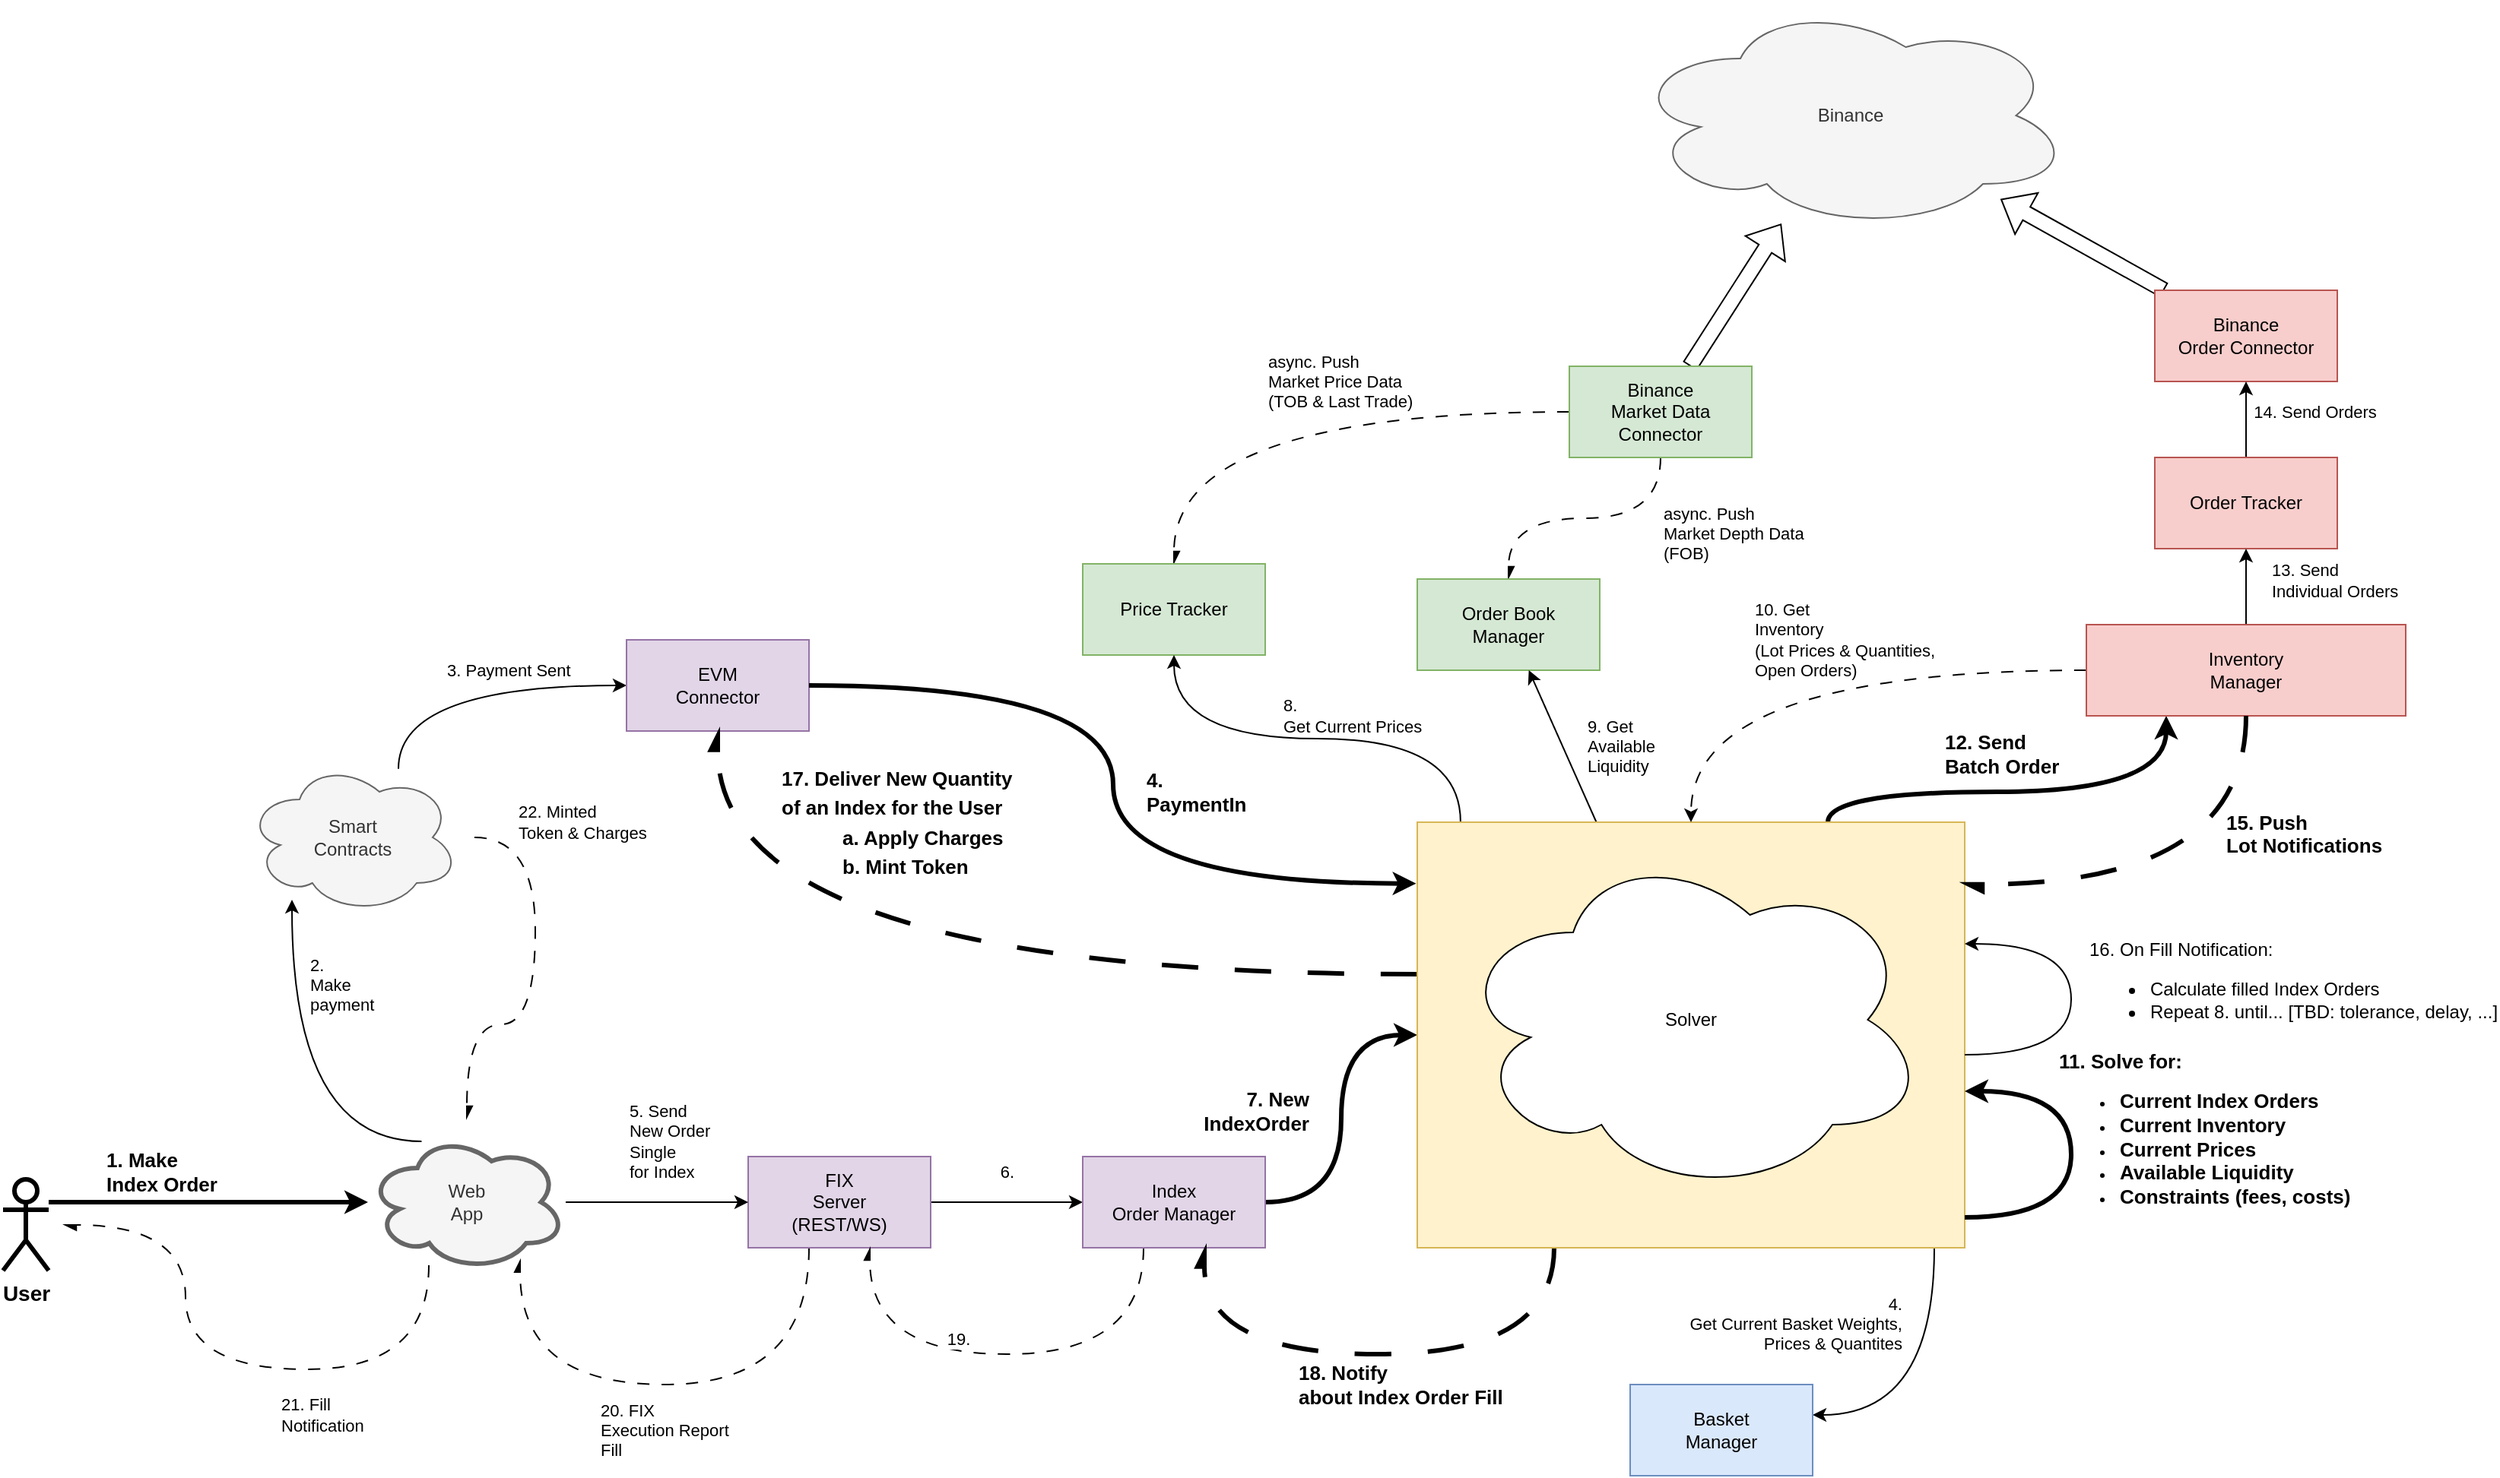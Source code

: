 <mxfile version="26.2.2">
  <diagram name="Page-1" id="jLtPJ1LHg6DGONc26ywa">
    <mxGraphModel dx="3775" dy="2370" grid="1" gridSize="10" guides="1" tooltips="1" connect="1" arrows="1" fold="1" page="1" pageScale="1" pageWidth="827" pageHeight="1169" math="0" shadow="0">
      <root>
        <mxCell id="0" />
        <mxCell id="1" parent="0" />
        <mxCell id="gHiqJzR3jGxB0aYysNz6-19" value="&lt;font style=&quot;color: rgb(0, 0, 0);&quot;&gt;20. FIX&lt;/font&gt;&lt;div style=&quot;&quot;&gt;&lt;font style=&quot;color: rgb(0, 0, 0);&quot;&gt;Execution Report&lt;/font&gt;&lt;/div&gt;&lt;div style=&quot;&quot;&gt;&lt;font style=&quot;color: rgb(0, 0, 0);&quot;&gt;Fill&lt;/font&gt;&lt;/div&gt;" style="rounded=0;orthogonalLoop=1;jettySize=auto;html=1;align=left;labelBackgroundColor=none;edgeStyle=orthogonalEdgeStyle;curved=1;dashed=1;dashPattern=8 8;endArrow=async;endFill=1;" parent="1" source="7HpykqLFBmdJ59aaJS6n-3" target="7HpykqLFBmdJ59aaJS6n-8" edge="1">
          <mxGeometry x="0.268" y="30" relative="1" as="geometry">
            <mxPoint as="offset" />
            <Array as="points">
              <mxPoint x="80" y="610" />
              <mxPoint x="-110" y="610" />
            </Array>
          </mxGeometry>
        </mxCell>
        <mxCell id="jEgSkUtQaRYWTUGTxWvG-4" value="6." style="edgeStyle=orthogonalEdgeStyle;rounded=0;orthogonalLoop=1;jettySize=auto;html=1;" edge="1" parent="1" source="7HpykqLFBmdJ59aaJS6n-3" target="7HpykqLFBmdJ59aaJS6n-24">
          <mxGeometry y="20" relative="1" as="geometry">
            <mxPoint as="offset" />
          </mxGeometry>
        </mxCell>
        <mxCell id="7HpykqLFBmdJ59aaJS6n-3" value="FIX&lt;div&gt;&lt;span style=&quot;&quot;&gt;Server&lt;/span&gt;&lt;/div&gt;&lt;div&gt;&lt;span style=&quot;&quot;&gt;(REST/WS)&lt;/span&gt;&lt;/div&gt;" style="rounded=0;whiteSpace=wrap;html=1;fillColor=#e1d5e7;strokeColor=#9673a6;labelBackgroundColor=none;" parent="1" vertex="1">
          <mxGeometry x="40" y="460" width="120" height="60" as="geometry" />
        </mxCell>
        <mxCell id="7HpykqLFBmdJ59aaJS6n-4" style="rounded=0;orthogonalLoop=1;jettySize=auto;html=1;shape=flexArrow;labelBackgroundColor=none;" parent="1" source="7HpykqLFBmdJ59aaJS6n-5" target="7HpykqLFBmdJ59aaJS6n-6" edge="1">
          <mxGeometry relative="1" as="geometry" />
        </mxCell>
        <mxCell id="gHiqJzR3jGxB0aYysNz6-6" value="async. Push&lt;div&gt;Market Price Data&lt;/div&gt;&lt;div&gt;(TOB &amp;amp; Last Trade)&lt;/div&gt;" style="edgeStyle=orthogonalEdgeStyle;rounded=0;orthogonalLoop=1;jettySize=auto;html=1;endArrow=async;endFill=1;curved=1;align=left;dashed=1;dashPattern=8 8;labelBackgroundColor=none;" parent="1" source="7HpykqLFBmdJ59aaJS6n-5" target="7HpykqLFBmdJ59aaJS6n-18" edge="1">
          <mxGeometry x="0.111" y="-20" relative="1" as="geometry">
            <mxPoint as="offset" />
          </mxGeometry>
        </mxCell>
        <mxCell id="gHiqJzR3jGxB0aYysNz6-7" value="async. Push&lt;div&gt;Market Depth Data&lt;/div&gt;&lt;div&gt;(FOB)&lt;/div&gt;" style="edgeStyle=orthogonalEdgeStyle;rounded=0;orthogonalLoop=1;jettySize=auto;html=1;endArrow=async;endFill=1;curved=1;align=left;dashed=1;dashPattern=8 8;labelBackgroundColor=none;" parent="1" source="7HpykqLFBmdJ59aaJS6n-5" target="7HpykqLFBmdJ59aaJS6n-21" edge="1">
          <mxGeometry x="-0.555" y="10" relative="1" as="geometry">
            <mxPoint as="offset" />
          </mxGeometry>
        </mxCell>
        <mxCell id="7HpykqLFBmdJ59aaJS6n-5" value="Binance&lt;div&gt;Market Data&lt;/div&gt;&lt;div&gt;Connector&lt;/div&gt;" style="rounded=0;whiteSpace=wrap;html=1;fillColor=#d5e8d4;strokeColor=#82b366;labelBackgroundColor=none;" parent="1" vertex="1">
          <mxGeometry x="580" y="-60" width="120" height="60" as="geometry" />
        </mxCell>
        <mxCell id="7HpykqLFBmdJ59aaJS6n-6" value="Binance" style="ellipse;shape=cloud;whiteSpace=wrap;html=1;fillColor=#f5f5f5;fontColor=#333333;strokeColor=#666666;labelBackgroundColor=none;" parent="1" vertex="1">
          <mxGeometry x="620" y="-300" width="290" height="150" as="geometry" />
        </mxCell>
        <mxCell id="gHiqJzR3jGxB0aYysNz6-23" value="21. Fill&lt;div&gt;Notification&lt;/div&gt;" style="edgeStyle=orthogonalEdgeStyle;rounded=0;orthogonalLoop=1;jettySize=auto;html=1;curved=1;targetPerimeterSpacing=10;align=left;dashed=1;dashPattern=8 8;endArrow=async;endFill=1;" parent="1" source="7HpykqLFBmdJ59aaJS6n-8" target="gHiqJzR3jGxB0aYysNz6-20" edge="1">
          <mxGeometry x="-0.171" y="30" relative="1" as="geometry">
            <mxPoint as="offset" />
            <Array as="points">
              <mxPoint x="-170" y="600" />
              <mxPoint x="-330" y="600" />
              <mxPoint x="-330" y="505" />
            </Array>
          </mxGeometry>
        </mxCell>
        <mxCell id="jEgSkUtQaRYWTUGTxWvG-3" value="&lt;font&gt;5. Send&lt;/font&gt;&lt;div&gt;&lt;font&gt;New Order&lt;/font&gt;&lt;/div&gt;&lt;div&gt;&lt;font&gt;Single&lt;/font&gt;&lt;/div&gt;&lt;div&gt;&lt;font&gt;for Index&lt;/font&gt;&lt;/div&gt;" style="edgeStyle=orthogonalEdgeStyle;rounded=0;orthogonalLoop=1;jettySize=auto;html=1;align=left;" edge="1" parent="1" source="7HpykqLFBmdJ59aaJS6n-8" target="7HpykqLFBmdJ59aaJS6n-3">
          <mxGeometry x="-0.333" y="40" relative="1" as="geometry">
            <mxPoint as="offset" />
          </mxGeometry>
        </mxCell>
        <mxCell id="7HpykqLFBmdJ59aaJS6n-8" value="Web&lt;div&gt;App&lt;/div&gt;" style="ellipse;shape=cloud;whiteSpace=wrap;html=1;fillColor=#f5f5f5;fontColor=#333333;strokeColor=#666666;labelBackgroundColor=none;strokeWidth=3;" parent="1" vertex="1">
          <mxGeometry x="-210" y="445" width="130" height="90" as="geometry" />
        </mxCell>
        <mxCell id="gHiqJzR3jGxB0aYysNz6-3" value="3. Payment Sent" style="rounded=0;orthogonalLoop=1;jettySize=auto;html=1;align=left;labelBackgroundColor=none;edgeStyle=orthogonalEdgeStyle;curved=1;" parent="1" source="7HpykqLFBmdJ59aaJS6n-9" target="7HpykqLFBmdJ59aaJS6n-12" edge="1">
          <mxGeometry x="-0.172" y="10" relative="1" as="geometry">
            <Array as="points">
              <mxPoint x="-190" y="150" />
            </Array>
            <mxPoint as="offset" />
          </mxGeometry>
        </mxCell>
        <mxCell id="gHiqJzR3jGxB0aYysNz6-24" value="22. Minted&lt;div&gt;Token &amp;amp; Charges&lt;/div&gt;" style="edgeStyle=orthogonalEdgeStyle;rounded=0;orthogonalLoop=1;jettySize=auto;html=1;targetPerimeterSpacing=10;sourcePerimeterSpacing=10;curved=1;align=left;dashed=1;dashPattern=8 8;endArrow=async;endFill=1;" parent="1" source="7HpykqLFBmdJ59aaJS6n-9" target="7HpykqLFBmdJ59aaJS6n-8" edge="1">
          <mxGeometry x="-0.8" y="10" relative="1" as="geometry">
            <mxPoint as="offset" />
            <Array as="points">
              <mxPoint x="-100" y="250" />
              <mxPoint x="-100" y="373" />
              <mxPoint x="-145" y="373" />
            </Array>
          </mxGeometry>
        </mxCell>
        <mxCell id="7HpykqLFBmdJ59aaJS6n-9" value="&lt;div&gt;Smart&lt;/div&gt;&lt;div&gt;Contracts&lt;/div&gt;" style="ellipse;shape=cloud;whiteSpace=wrap;html=1;fillColor=#f5f5f5;fontColor=#333333;strokeColor=#666666;labelBackgroundColor=none;" parent="1" vertex="1">
          <mxGeometry x="-290" y="200" width="140" height="100" as="geometry" />
        </mxCell>
        <mxCell id="7HpykqLFBmdJ59aaJS6n-12" value="EVM&lt;div&gt;Connector&lt;/div&gt;" style="rounded=0;whiteSpace=wrap;html=1;fillColor=#e1d5e7;strokeColor=#9673a6;labelBackgroundColor=none;" parent="1" vertex="1">
          <mxGeometry x="-40" y="120" width="120" height="60" as="geometry" />
        </mxCell>
        <mxCell id="7HpykqLFBmdJ59aaJS6n-13" style="rounded=0;orthogonalLoop=1;jettySize=auto;html=1;shape=flexArrow;labelBackgroundColor=none;" parent="1" source="7HpykqLFBmdJ59aaJS6n-14" target="7HpykqLFBmdJ59aaJS6n-6" edge="1">
          <mxGeometry relative="1" as="geometry" />
        </mxCell>
        <mxCell id="7HpykqLFBmdJ59aaJS6n-14" value="Binance&lt;div&gt;&lt;span style=&quot;&quot;&gt;Order Connector&lt;/span&gt;&lt;br&gt;&lt;/div&gt;" style="rounded=0;whiteSpace=wrap;html=1;fillColor=#f8cecc;strokeColor=#b85450;labelBackgroundColor=none;" parent="1" vertex="1">
          <mxGeometry x="965" y="-110" width="120" height="60" as="geometry" />
        </mxCell>
        <mxCell id="7HpykqLFBmdJ59aaJS6n-15" value="14. Send Orders" style="edgeStyle=orthogonalEdgeStyle;rounded=0;orthogonalLoop=1;jettySize=auto;html=1;endArrow=classic;endFill=1;labelBackgroundColor=none;curved=1;" parent="1" source="7HpykqLFBmdJ59aaJS6n-16" target="7HpykqLFBmdJ59aaJS6n-14" edge="1">
          <mxGeometry x="0.2" y="-45" relative="1" as="geometry">
            <mxPoint as="offset" />
          </mxGeometry>
        </mxCell>
        <mxCell id="7HpykqLFBmdJ59aaJS6n-16" value="&lt;div&gt;&lt;span style=&quot;&quot;&gt;Order Tracker&lt;/span&gt;&lt;br&gt;&lt;/div&gt;" style="rounded=0;whiteSpace=wrap;html=1;fillColor=#f8cecc;strokeColor=#b85450;labelBackgroundColor=none;" parent="1" vertex="1">
          <mxGeometry x="965" width="120" height="60" as="geometry" />
        </mxCell>
        <mxCell id="7HpykqLFBmdJ59aaJS6n-18" value="&lt;div&gt;&lt;span style=&quot;&quot;&gt;Price Tracker&lt;/span&gt;&lt;br&gt;&lt;/div&gt;" style="rounded=0;whiteSpace=wrap;html=1;fillColor=#d5e8d4;strokeColor=#82b366;labelBackgroundColor=none;" parent="1" vertex="1">
          <mxGeometry x="260" y="70" width="120" height="60" as="geometry" />
        </mxCell>
        <mxCell id="7HpykqLFBmdJ59aaJS6n-21" value="&lt;div&gt;Order Book&lt;/div&gt;&lt;div&gt;Manager&lt;/div&gt;" style="rounded=0;whiteSpace=wrap;html=1;fillColor=#d5e8d4;strokeColor=#82b366;labelBackgroundColor=none;" parent="1" vertex="1">
          <mxGeometry x="480" y="80" width="120" height="60" as="geometry" />
        </mxCell>
        <mxCell id="gHiqJzR3jGxB0aYysNz6-18" value="19." style="rounded=0;orthogonalLoop=1;jettySize=auto;html=1;edgeStyle=orthogonalEdgeStyle;curved=1;dashed=1;dashPattern=8 8;endArrow=async;endFill=1;" parent="1" source="7HpykqLFBmdJ59aaJS6n-24" target="7HpykqLFBmdJ59aaJS6n-3" edge="1">
          <mxGeometry x="0.2" y="-10" relative="1" as="geometry">
            <mxPoint as="offset" />
            <Array as="points">
              <mxPoint x="300" y="590" />
              <mxPoint x="120" y="590" />
            </Array>
          </mxGeometry>
        </mxCell>
        <mxCell id="jEgSkUtQaRYWTUGTxWvG-5" value="&lt;font style=&quot;font-size: 13px;&quot;&gt;&lt;b style=&quot;&quot;&gt;7.&amp;nbsp;&lt;span style=&quot;background-color: light-dark(#ffffff, var(--ge-dark-color, #121212)); color: light-dark(rgb(0, 0, 0), rgb(255, 255, 255));&quot;&gt;New&lt;/span&gt;&lt;/b&gt;&lt;/font&gt;&lt;div&gt;&lt;font style=&quot;font-size: 13px;&quot;&gt;&lt;b style=&quot;&quot;&gt;IndexOrder&lt;/b&gt;&lt;/font&gt;&lt;/div&gt;" style="edgeStyle=orthogonalEdgeStyle;rounded=0;orthogonalLoop=1;jettySize=auto;html=1;curved=1;align=right;strokeWidth=3;" edge="1" parent="1" source="7HpykqLFBmdJ59aaJS6n-24" target="7HpykqLFBmdJ59aaJS6n-34">
          <mxGeometry x="0.048" y="20" relative="1" as="geometry">
            <mxPoint as="offset" />
          </mxGeometry>
        </mxCell>
        <mxCell id="7HpykqLFBmdJ59aaJS6n-24" value="&lt;div&gt;Index&lt;/div&gt;&lt;div&gt;Order Manager&lt;/div&gt;" style="rounded=0;whiteSpace=wrap;html=1;fillColor=#e1d5e7;strokeColor=#9673a6;labelBackgroundColor=none;" parent="1" vertex="1">
          <mxGeometry x="260" y="460" width="120" height="60" as="geometry" />
        </mxCell>
        <mxCell id="7HpykqLFBmdJ59aaJS6n-31" value="9. Get&lt;div&gt;Available&lt;/div&gt;&lt;div&gt;Liquidity&lt;/div&gt;" style="rounded=0;orthogonalLoop=1;jettySize=auto;html=1;endArrow=classic;endFill=1;align=left;labelBackgroundColor=none;" parent="1" source="7HpykqLFBmdJ59aaJS6n-34" target="7HpykqLFBmdJ59aaJS6n-21" edge="1">
          <mxGeometry x="-0.107" y="-13" relative="1" as="geometry">
            <mxPoint as="offset" />
          </mxGeometry>
        </mxCell>
        <mxCell id="7HpykqLFBmdJ59aaJS6n-32" value="8.&lt;div&gt;Get Current Prices&lt;/div&gt;" style="rounded=0;orthogonalLoop=1;jettySize=auto;html=1;endArrow=classic;endFill=1;align=left;edgeStyle=orthogonalEdgeStyle;curved=1;exitX=0.079;exitY=-0.001;exitDx=0;exitDy=0;exitPerimeter=0;labelBackgroundColor=none;" parent="1" source="7HpykqLFBmdJ59aaJS6n-34" target="7HpykqLFBmdJ59aaJS6n-18" edge="1">
          <mxGeometry x="0.162" y="-15" relative="1" as="geometry">
            <mxPoint as="offset" />
          </mxGeometry>
        </mxCell>
        <mxCell id="gHiqJzR3jGxB0aYysNz6-4" value="4.&lt;div&gt;Get Current Basket Weights,&lt;/div&gt;&lt;div&gt;Prices &amp;amp; Quantites&lt;/div&gt;" style="edgeStyle=orthogonalEdgeStyle;rounded=0;orthogonalLoop=1;jettySize=auto;html=1;align=right;labelBackgroundColor=none;curved=1;" parent="1" source="7HpykqLFBmdJ59aaJS6n-34" target="7HpykqLFBmdJ59aaJS6n-44" edge="1">
          <mxGeometry x="-0.474" y="-20" relative="1" as="geometry">
            <Array as="points">
              <mxPoint x="820" y="630" />
            </Array>
            <mxPoint as="offset" />
          </mxGeometry>
        </mxCell>
        <mxCell id="gHiqJzR3jGxB0aYysNz6-10" value="&lt;b&gt;&lt;font style=&quot;font-size: 13px;&quot;&gt;12. Send&lt;/font&gt;&lt;/b&gt;&lt;div&gt;&lt;b&gt;&lt;font style=&quot;font-size: 13px;&quot;&gt;Batch Order&lt;/font&gt;&lt;/b&gt;&lt;/div&gt;" style="edgeStyle=orthogonalEdgeStyle;rounded=0;orthogonalLoop=1;jettySize=auto;html=1;exitX=0.75;exitY=0;exitDx=0;exitDy=0;curved=1;entryX=0.25;entryY=1;entryDx=0;entryDy=0;align=left;labelBackgroundColor=none;strokeWidth=3;" parent="1" source="7HpykqLFBmdJ59aaJS6n-34" target="7HpykqLFBmdJ59aaJS6n-48" edge="1">
          <mxGeometry x="-0.35" y="25" relative="1" as="geometry">
            <Array as="points">
              <mxPoint x="750" y="220" />
              <mxPoint x="972" y="220" />
            </Array>
            <mxPoint as="offset" />
          </mxGeometry>
        </mxCell>
        <mxCell id="gHiqJzR3jGxB0aYysNz6-15" value="&lt;div style=&quot;line-height: 150%;&quot;&gt;&lt;font style=&quot;color: rgb(0, 0, 0); font-size: 13px; line-height: 150%;&quot;&gt;&lt;b&gt;17. Deliver&amp;nbsp;&lt;/b&gt;&lt;/font&gt;&lt;b style=&quot;font-size: 13px; background-color: transparent; line-height: 150%;&quot;&gt;New Quantity&lt;/b&gt;&lt;div&gt;&lt;font style=&quot;color: rgb(0, 0, 0); font-size: 13px; line-height: 150%;&quot;&gt;&lt;b&gt;of an Index for the User&lt;/b&gt;&lt;/font&gt;&lt;/div&gt;&lt;blockquote style=&quot;margin: 0 0 0 40px; border: none; padding: 0px;&quot;&gt;&lt;div&gt;&lt;font style=&quot;color: rgb(0, 0, 0); font-size: 13px; line-height: 150%;&quot;&gt;&lt;b&gt;a. Apply Charges&lt;/b&gt;&lt;/font&gt;&lt;/div&gt;&lt;div&gt;&lt;font style=&quot;color: rgb(0, 0, 0); font-size: 13px; line-height: 150%;&quot;&gt;&lt;b&gt;b. Mint Token&lt;/b&gt;&lt;/font&gt;&lt;/div&gt;&lt;/blockquote&gt;&lt;/div&gt;" style="edgeStyle=orthogonalEdgeStyle;rounded=0;orthogonalLoop=1;jettySize=auto;html=1;curved=1;align=left;labelBackgroundColor=none;strokeWidth=3;dashed=1;dashPattern=8 8;endArrow=async;endFill=1;" parent="1" source="7HpykqLFBmdJ59aaJS6n-34" target="7HpykqLFBmdJ59aaJS6n-12" edge="1">
          <mxGeometry x="0.806" y="-40" relative="1" as="geometry">
            <mxPoint x="480" y="340" as="sourcePoint" />
            <mxPoint x="20.043" y="210" as="targetPoint" />
            <Array as="points">
              <mxPoint x="20" y="340" />
            </Array>
            <mxPoint as="offset" />
          </mxGeometry>
        </mxCell>
        <mxCell id="gHiqJzR3jGxB0aYysNz6-16" style="edgeStyle=orthogonalEdgeStyle;rounded=0;orthogonalLoop=1;jettySize=auto;html=1;curved=1;exitX=0.25;exitY=1;exitDx=0;exitDy=0;strokeWidth=3;dashed=1;dashPattern=8 8;endArrow=async;endFill=1;" parent="1" source="7HpykqLFBmdJ59aaJS6n-34" target="7HpykqLFBmdJ59aaJS6n-24" edge="1">
          <mxGeometry relative="1" as="geometry">
            <Array as="points">
              <mxPoint x="570" y="590" />
              <mxPoint x="340" y="590" />
            </Array>
            <mxPoint x="450" y="710" as="sourcePoint" />
            <mxPoint x="290" y="750" as="targetPoint" />
          </mxGeometry>
        </mxCell>
        <mxCell id="gHiqJzR3jGxB0aYysNz6-17" value="&lt;b&gt;&lt;font style=&quot;font-size: 13px;&quot;&gt;18. Notify&lt;/font&gt;&lt;/b&gt;&lt;div&gt;&lt;b&gt;&lt;font style=&quot;font-size: 13px;&quot;&gt;about Index Order Fill&lt;/font&gt;&lt;/b&gt;&lt;/div&gt;" style="edgeLabel;html=1;align=left;verticalAlign=middle;resizable=0;points=[];labelBackgroundColor=none;" parent="gHiqJzR3jGxB0aYysNz6-16" vertex="1" connectable="0">
          <mxGeometry x="0.077" y="-3" relative="1" as="geometry">
            <mxPoint x="-41" y="23" as="offset" />
          </mxGeometry>
        </mxCell>
        <mxCell id="7HpykqLFBmdJ59aaJS6n-34" value="&lt;div&gt;Solver&lt;/div&gt;" style="rounded=0;whiteSpace=wrap;html=1;fillColor=#fff2cc;strokeColor=#d6b656;labelBackgroundColor=none;" parent="1" vertex="1">
          <mxGeometry x="480" y="240" width="360" height="280" as="geometry" />
        </mxCell>
        <mxCell id="7HpykqLFBmdJ59aaJS6n-43" value="&lt;font style=&quot;font-size: 13px;&quot;&gt;&lt;b&gt;4.&lt;/b&gt;&lt;/font&gt;&lt;div&gt;&lt;font style=&quot;font-size: 13px;&quot;&gt;&lt;b&gt;PaymentIn&lt;/b&gt;&lt;/font&gt;&lt;/div&gt;" style="rounded=0;orthogonalLoop=1;jettySize=auto;html=1;endArrow=classic;endFill=1;edgeStyle=orthogonalEdgeStyle;curved=1;entryX=-0.002;entryY=0.144;entryDx=0;entryDy=0;entryPerimeter=0;align=left;labelBackgroundColor=none;strokeWidth=3;" parent="1" source="7HpykqLFBmdJ59aaJS6n-12" target="7HpykqLFBmdJ59aaJS6n-34" edge="1">
          <mxGeometry x="0.02" y="20" relative="1" as="geometry">
            <mxPoint y="169" as="sourcePoint" />
            <mxPoint x="520" y="335" as="targetPoint" />
            <mxPoint as="offset" />
          </mxGeometry>
        </mxCell>
        <mxCell id="7HpykqLFBmdJ59aaJS6n-44" value="&lt;div&gt;Basket&lt;/div&gt;&lt;div&gt;Manager&lt;/div&gt;" style="rounded=0;whiteSpace=wrap;html=1;fillColor=#dae8fc;strokeColor=#6c8ebf;labelBackgroundColor=none;" parent="1" vertex="1">
          <mxGeometry x="620" y="610" width="120" height="60" as="geometry" />
        </mxCell>
        <mxCell id="gHiqJzR3jGxB0aYysNz6-8" value="10. Get&lt;div&gt;Inventory&lt;/div&gt;&lt;div&gt;(Lot Prices &amp;amp; Quantities,&lt;/div&gt;&lt;div&gt;Open Orders)&lt;/div&gt;" style="edgeStyle=orthogonalEdgeStyle;rounded=0;orthogonalLoop=1;jettySize=auto;html=1;exitX=0;exitY=0.5;exitDx=0;exitDy=0;entryX=0.5;entryY=0;entryDx=0;entryDy=0;curved=1;align=left;labelBackgroundColor=none;dashed=1;dashPattern=8 8;" parent="1" source="7HpykqLFBmdJ59aaJS6n-48" target="7HpykqLFBmdJ59aaJS6n-34" edge="1">
          <mxGeometry x="0.222" y="-20" relative="1" as="geometry">
            <mxPoint as="offset" />
          </mxGeometry>
        </mxCell>
        <mxCell id="gHiqJzR3jGxB0aYysNz6-11" value="&lt;font style=&quot;color: rgb(0, 0, 0);&quot;&gt;13. Send&lt;/font&gt;&lt;div&gt;&lt;font style=&quot;color: rgb(0, 0, 0);&quot;&gt;Individual Orders&lt;/font&gt;&lt;/div&gt;" style="edgeStyle=orthogonalEdgeStyle;rounded=0;orthogonalLoop=1;jettySize=auto;html=1;curved=1;align=left;" parent="1" source="7HpykqLFBmdJ59aaJS6n-48" target="7HpykqLFBmdJ59aaJS6n-16" edge="1">
          <mxGeometry x="0.181" y="-15" relative="1" as="geometry">
            <mxPoint as="offset" />
          </mxGeometry>
        </mxCell>
        <mxCell id="7HpykqLFBmdJ59aaJS6n-48" value="&lt;div&gt;Inventory&lt;/div&gt;&lt;div&gt;Manager&lt;/div&gt;" style="rounded=0;whiteSpace=wrap;html=1;fillColor=#f8cecc;strokeColor=#b85450;labelBackgroundColor=none;" parent="1" vertex="1">
          <mxGeometry x="920" y="110" width="210" height="60" as="geometry" />
        </mxCell>
        <mxCell id="7HpykqLFBmdJ59aaJS6n-49" value="Solver" style="ellipse;shape=cloud;whiteSpace=wrap;html=1;labelBackgroundColor=none;" parent="1" vertex="1">
          <mxGeometry x="505" y="255" width="310" height="230" as="geometry" />
        </mxCell>
        <mxCell id="gHiqJzR3jGxB0aYysNz6-2" value="&lt;font&gt;2.&lt;/font&gt;&lt;div&gt;&lt;div style=&quot;&quot;&gt;&lt;font&gt;Make&lt;/font&gt;&lt;/div&gt;&lt;div style=&quot;&quot;&gt;&lt;font&gt;payment&lt;/font&gt;&lt;/div&gt;&lt;/div&gt;" style="rounded=0;orthogonalLoop=1;jettySize=auto;html=1;align=left;labelBackgroundColor=none;edgeStyle=orthogonalEdgeStyle;curved=1;" parent="1" source="7HpykqLFBmdJ59aaJS6n-8" target="7HpykqLFBmdJ59aaJS6n-9" edge="1">
          <mxGeometry x="0.545" y="-10" relative="1" as="geometry">
            <mxPoint as="offset" />
            <mxPoint x="-240" y="450" as="sourcePoint" />
            <mxPoint x="-310" y="260" as="targetPoint" />
            <Array as="points">
              <mxPoint x="-260" y="450" />
            </Array>
          </mxGeometry>
        </mxCell>
        <mxCell id="gHiqJzR3jGxB0aYysNz6-9" value="&lt;font style=&quot;font-size: 13px; color: rgb(0, 0, 0);&quot;&gt;&lt;b style=&quot;&quot;&gt;11. Solve for:&lt;/b&gt;&lt;/font&gt;&lt;div style=&quot;&quot;&gt;&lt;ul style=&quot;&quot;&gt;&lt;li style=&quot;&quot;&gt;&lt;font style=&quot;font-size: 13px; color: rgb(0, 0, 0);&quot;&gt;&lt;b&gt;Current Index Orders&lt;/b&gt;&lt;/font&gt;&lt;/li&gt;&lt;li style=&quot;&quot;&gt;&lt;font style=&quot;font-size: 13px; color: rgb(0, 0, 0);&quot;&gt;&lt;b&gt;Current Inventory&lt;br&gt;&lt;/b&gt;&lt;/font&gt;&lt;/li&gt;&lt;li style=&quot;&quot;&gt;&lt;font style=&quot;font-size: 13px; color: rgb(0, 0, 0);&quot;&gt;&lt;b&gt;Current Prices&lt;/b&gt;&lt;/font&gt;&lt;/li&gt;&lt;li style=&quot;&quot;&gt;&lt;font style=&quot;font-size: 13px; color: rgb(0, 0, 0);&quot;&gt;&lt;b&gt;Available Liquidity&lt;/b&gt;&lt;/font&gt;&lt;/li&gt;&lt;li style=&quot;&quot;&gt;&lt;font style=&quot;font-size: 13px; color: rgb(0, 0, 0);&quot;&gt;&lt;b style=&quot;&quot;&gt;Constraints (fees, costs)&lt;/b&gt;&lt;/font&gt;&lt;/li&gt;&lt;/ul&gt;&lt;/div&gt;" style="edgeStyle=orthogonalEdgeStyle;rounded=0;orthogonalLoop=1;jettySize=auto;html=1;curved=1;align=left;labelBackgroundColor=none;strokeWidth=3;" parent="1" source="7HpykqLFBmdJ59aaJS6n-34" target="7HpykqLFBmdJ59aaJS6n-34" edge="1">
          <mxGeometry x="0.103" y="10" relative="1" as="geometry">
            <mxPoint x="840" y="500.0" as="sourcePoint" />
            <mxPoint x="840" y="417" as="targetPoint" />
            <Array as="points">
              <mxPoint x="910" y="500" />
              <mxPoint x="910" y="417" />
            </Array>
            <mxPoint as="offset" />
          </mxGeometry>
        </mxCell>
        <mxCell id="gHiqJzR3jGxB0aYysNz6-12" style="edgeStyle=orthogonalEdgeStyle;rounded=0;orthogonalLoop=1;jettySize=auto;html=1;entryX=0.998;entryY=0.146;entryDx=0;entryDy=0;entryPerimeter=0;curved=1;exitX=0.5;exitY=1;exitDx=0;exitDy=0;labelBackgroundColor=none;strokeWidth=3;dashed=1;dashPattern=8 8;endArrow=async;endFill=1;" parent="1" source="7HpykqLFBmdJ59aaJS6n-48" target="7HpykqLFBmdJ59aaJS6n-34" edge="1">
          <mxGeometry relative="1" as="geometry" />
        </mxCell>
        <mxCell id="gHiqJzR3jGxB0aYysNz6-13" value="&lt;div&gt;&lt;b&gt;&lt;font style=&quot;font-size: 13px;&quot;&gt;&lt;br&gt;&lt;/font&gt;&lt;/b&gt;&lt;/div&gt;&lt;div&gt;&lt;b&gt;&lt;font style=&quot;font-size: 13px;&quot;&gt;15. Push&lt;/font&gt;&lt;/b&gt;&lt;/div&gt;&lt;div&gt;&lt;b&gt;&lt;font style=&quot;font-size: 13px;&quot;&gt;Lot Notifications&lt;/font&gt;&lt;/b&gt;&lt;/div&gt;" style="edgeLabel;html=1;align=left;verticalAlign=middle;resizable=0;points=[];labelBackgroundColor=none;" parent="gHiqJzR3jGxB0aYysNz6-12" vertex="1" connectable="0">
          <mxGeometry x="0.133" y="-12" relative="1" as="geometry">
            <mxPoint x="42" y="-29" as="offset" />
          </mxGeometry>
        </mxCell>
        <mxCell id="gHiqJzR3jGxB0aYysNz6-14" value="&lt;font style=&quot;font-size: 12px; color: rgb(0, 0, 0);&quot;&gt;16. On Fill Notification:&lt;/font&gt;&lt;div style=&quot;font-size: 12px;&quot;&gt;&lt;ul&gt;&lt;li&gt;Calculate filled Index Orders&lt;/li&gt;&lt;li&gt;Repeat 8. until... [TBD: tolerance, delay, ...]&lt;/li&gt;&lt;/ul&gt;&lt;/div&gt;" style="edgeStyle=orthogonalEdgeStyle;rounded=0;orthogonalLoop=1;jettySize=auto;html=1;curved=1;align=left;labelBackgroundColor=none;" parent="1" edge="1" target="7HpykqLFBmdJ59aaJS6n-34">
          <mxGeometry x="0.061" y="-10" relative="1" as="geometry">
            <mxPoint x="840" y="393" as="sourcePoint" />
            <mxPoint x="870" y="360" as="targetPoint" />
            <Array as="points">
              <mxPoint x="910" y="393" />
              <mxPoint x="910" y="320" />
            </Array>
            <mxPoint as="offset" />
          </mxGeometry>
        </mxCell>
        <mxCell id="jEgSkUtQaRYWTUGTxWvG-1" style="edgeStyle=orthogonalEdgeStyle;rounded=0;orthogonalLoop=1;jettySize=auto;html=1;curved=1;strokeWidth=3;" edge="1" parent="1" source="gHiqJzR3jGxB0aYysNz6-20" target="7HpykqLFBmdJ59aaJS6n-8">
          <mxGeometry relative="1" as="geometry">
            <Array as="points">
              <mxPoint x="-340" y="490" />
              <mxPoint x="-340" y="490" />
            </Array>
          </mxGeometry>
        </mxCell>
        <mxCell id="jEgSkUtQaRYWTUGTxWvG-2" value="&lt;font style=&quot;font-size: 13px;&quot;&gt;&lt;b style=&quot;&quot;&gt;1. Make&lt;/b&gt;&lt;/font&gt;&lt;div&gt;&lt;span style=&quot;background-color: light-dark(#ffffff, var(--ge-dark-color, #121212)); color: light-dark(rgb(0, 0, 0), rgb(255, 255, 255));&quot;&gt;&lt;b&gt;&lt;font style=&quot;font-size: 13px;&quot;&gt;Index Order&amp;nbsp;&lt;/font&gt;&lt;/b&gt;&lt;/span&gt;&lt;/div&gt;" style="edgeLabel;html=1;align=left;verticalAlign=middle;resizable=0;points=[];" vertex="1" connectable="0" parent="jEgSkUtQaRYWTUGTxWvG-1">
          <mxGeometry x="0.081" relative="1" as="geometry">
            <mxPoint x="-78" y="-20" as="offset" />
          </mxGeometry>
        </mxCell>
        <mxCell id="gHiqJzR3jGxB0aYysNz6-20" value="&lt;b&gt;&lt;font style=&quot;font-size: 14px;&quot;&gt;User&lt;/font&gt;&lt;/b&gt;" style="shape=umlActor;verticalLabelPosition=bottom;verticalAlign=top;html=1;outlineConnect=0;labelBackgroundColor=none;strokeWidth=3;" parent="1" vertex="1">
          <mxGeometry x="-450" y="475" width="30" height="60" as="geometry" />
        </mxCell>
      </root>
    </mxGraphModel>
  </diagram>
</mxfile>
